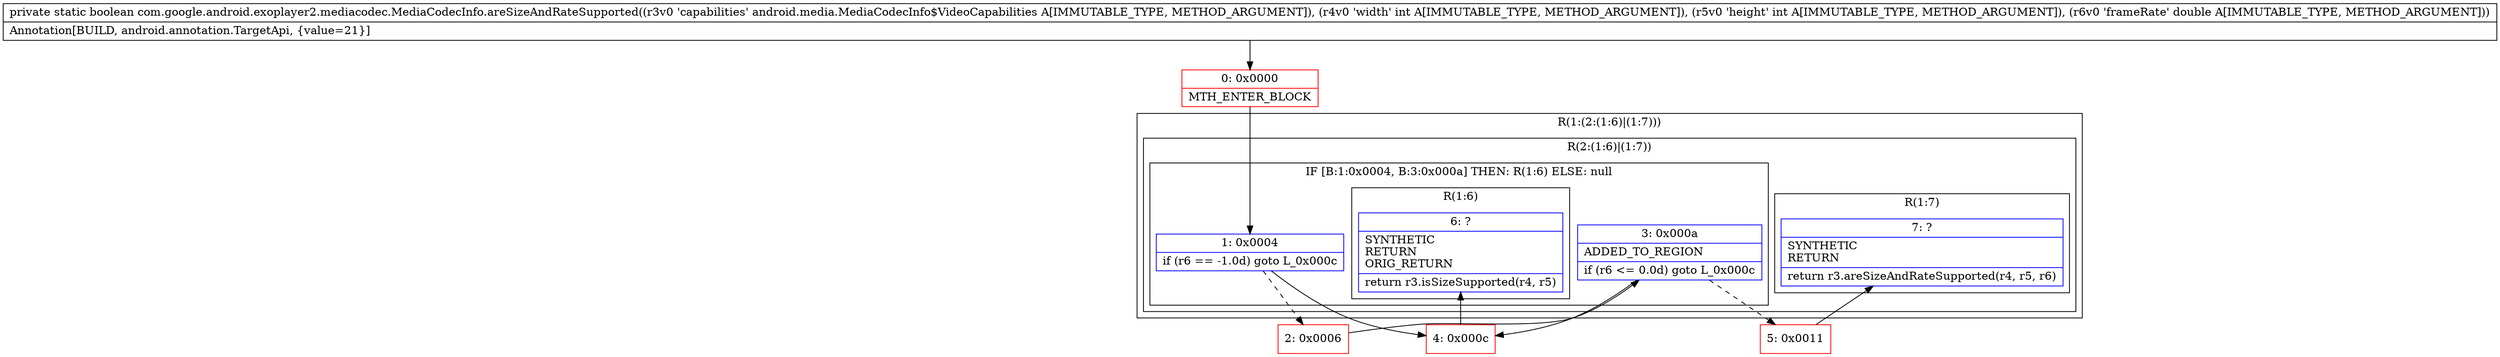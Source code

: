 digraph "CFG forcom.google.android.exoplayer2.mediacodec.MediaCodecInfo.areSizeAndRateSupported(Landroid\/media\/MediaCodecInfo$VideoCapabilities;IID)Z" {
subgraph cluster_Region_711896990 {
label = "R(1:(2:(1:6)|(1:7)))";
node [shape=record,color=blue];
subgraph cluster_Region_1492744368 {
label = "R(2:(1:6)|(1:7))";
node [shape=record,color=blue];
subgraph cluster_IfRegion_830976737 {
label = "IF [B:1:0x0004, B:3:0x000a] THEN: R(1:6) ELSE: null";
node [shape=record,color=blue];
Node_1 [shape=record,label="{1\:\ 0x0004|if (r6 == \-1.0d) goto L_0x000c\l}"];
Node_3 [shape=record,label="{3\:\ 0x000a|ADDED_TO_REGION\l|if (r6 \<= 0.0d) goto L_0x000c\l}"];
subgraph cluster_Region_823717007 {
label = "R(1:6)";
node [shape=record,color=blue];
Node_6 [shape=record,label="{6\:\ ?|SYNTHETIC\lRETURN\lORIG_RETURN\l|return r3.isSizeSupported(r4, r5)\l}"];
}
}
subgraph cluster_Region_1859499885 {
label = "R(1:7)";
node [shape=record,color=blue];
Node_7 [shape=record,label="{7\:\ ?|SYNTHETIC\lRETURN\l|return r3.areSizeAndRateSupported(r4, r5, r6)\l}"];
}
}
}
Node_0 [shape=record,color=red,label="{0\:\ 0x0000|MTH_ENTER_BLOCK\l}"];
Node_2 [shape=record,color=red,label="{2\:\ 0x0006}"];
Node_4 [shape=record,color=red,label="{4\:\ 0x000c}"];
Node_5 [shape=record,color=red,label="{5\:\ 0x0011}"];
MethodNode[shape=record,label="{private static boolean com.google.android.exoplayer2.mediacodec.MediaCodecInfo.areSizeAndRateSupported((r3v0 'capabilities' android.media.MediaCodecInfo$VideoCapabilities A[IMMUTABLE_TYPE, METHOD_ARGUMENT]), (r4v0 'width' int A[IMMUTABLE_TYPE, METHOD_ARGUMENT]), (r5v0 'height' int A[IMMUTABLE_TYPE, METHOD_ARGUMENT]), (r6v0 'frameRate' double A[IMMUTABLE_TYPE, METHOD_ARGUMENT]))  | Annotation[BUILD, android.annotation.TargetApi, \{value=21\}]\l}"];
MethodNode -> Node_0;
Node_1 -> Node_2[style=dashed];
Node_1 -> Node_4;
Node_3 -> Node_4;
Node_3 -> Node_5[style=dashed];
Node_0 -> Node_1;
Node_2 -> Node_3;
Node_4 -> Node_6;
Node_5 -> Node_7;
}

